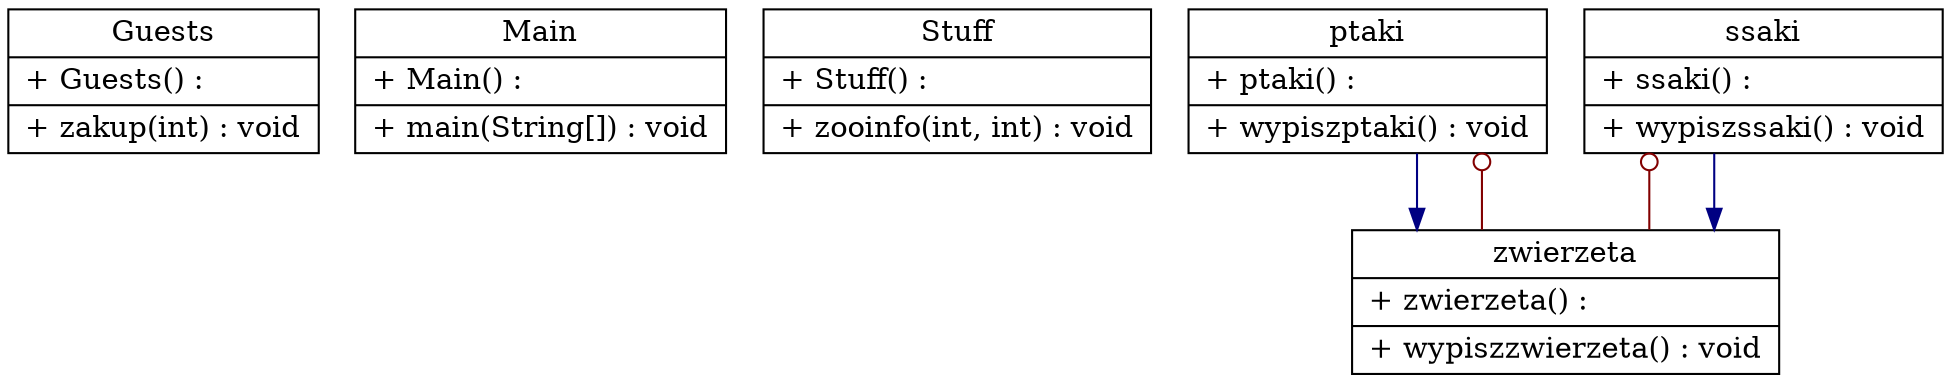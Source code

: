 digraph "P1" {

splines  = ortho;
fontname = "Inconsolata";

node [colorscheme = ylgnbu4];
edge [colorscheme = dark28, dir = both];

Guests    [shape = record, label = "{ Guests | + Guests() : \l|+ zakup(int) : void\l }"];
Main      [shape = record, label = "{ Main | + Main() : \l|+ main(String[]) : void\l }"];
Stuff     [shape = record, label = "{ Stuff | + Stuff() : \l|+ zooinfo(int, int) : void\l }"];
ptaki     [shape = record, label = "{ ptaki | + ptaki() : \l|+ wypiszptaki() : void\l }"];
ssaki     [shape = record, label = "{ ssaki | + ssaki() : \l|+ wypiszssaki() : void\l }"];
zwierzeta [shape = record, label = "{ zwierzeta | + zwierzeta() : \l|+ wypiszzwierzeta() : void\l }"];

ptaki     -> zwierzeta [color = "#000082", style = solid , arrowtail = none    , arrowhead = normal  , taillabel = "", label = "", headlabel = ""];
ptaki     -> zwierzeta [color = "#820000", style = solid , arrowtail = odot    , arrowhead = none    , taillabel = "", label = "", headlabel = ""];
ssaki     -> zwierzeta [color = "#820000", style = solid , arrowtail = odot    , arrowhead = none    , taillabel = "", label = "", headlabel = ""];
ssaki     -> zwierzeta [color = "#000082", style = solid , arrowtail = none    , arrowhead = normal  , taillabel = "", label = "", headlabel = ""];

}
